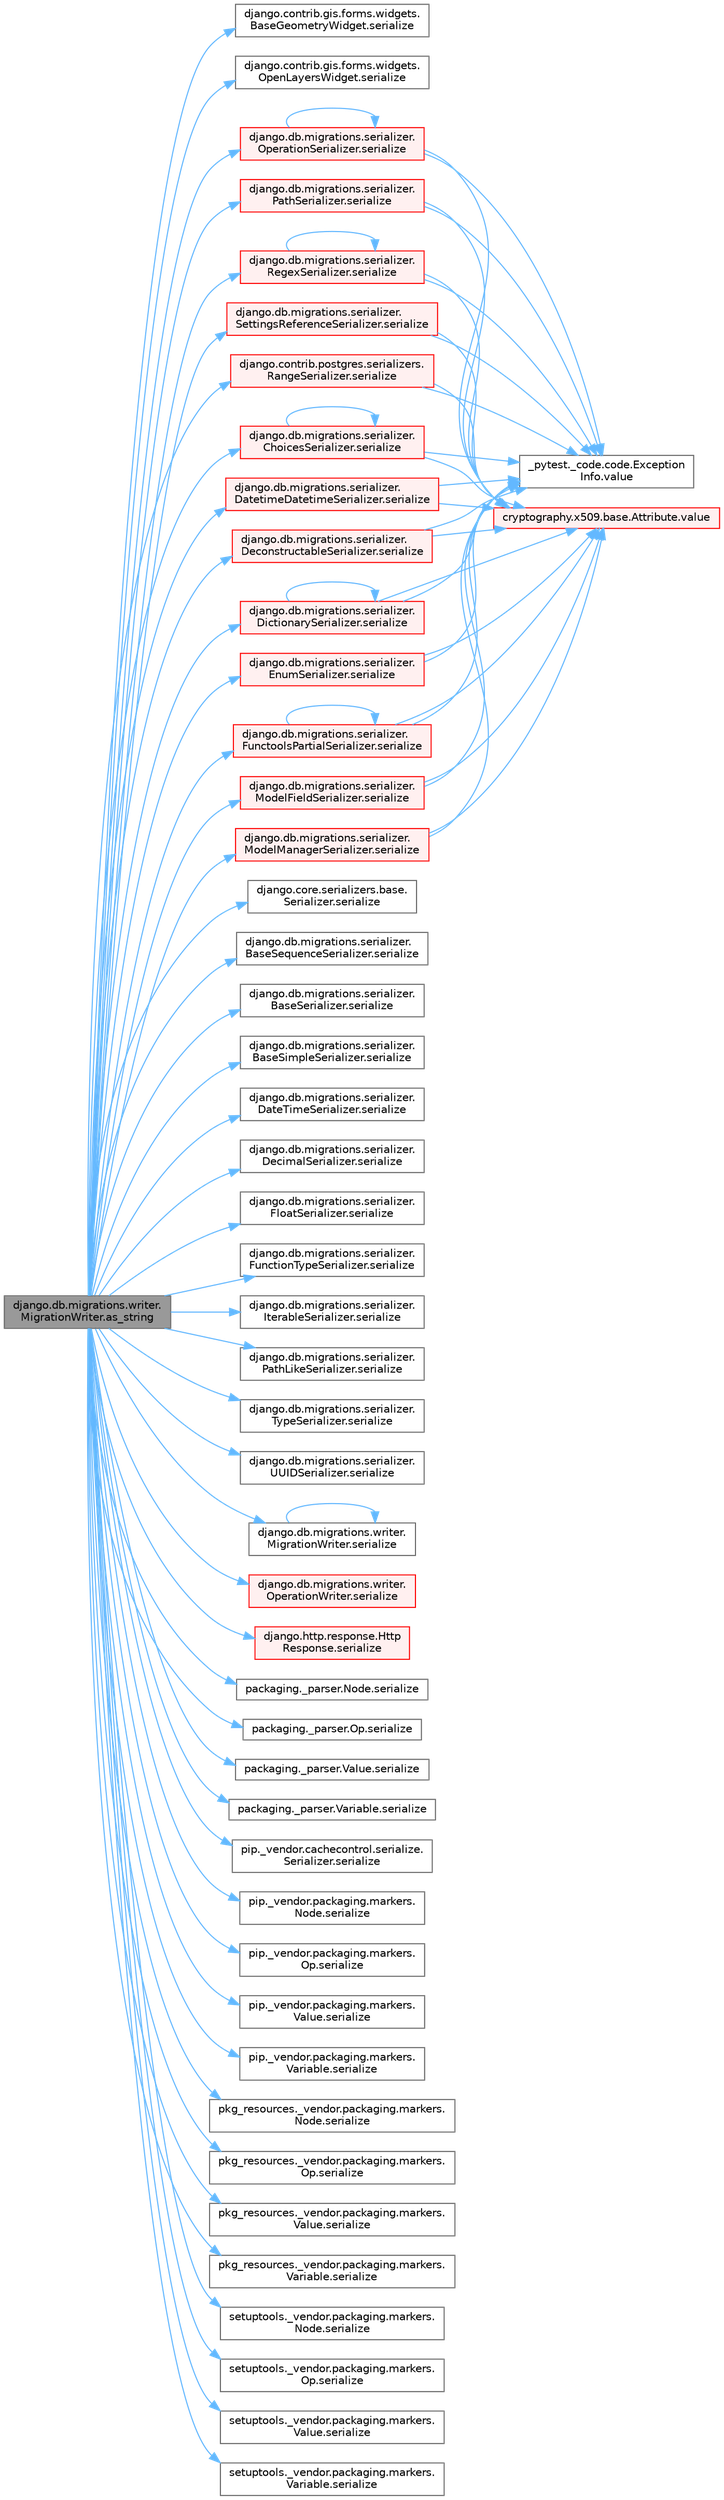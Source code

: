 digraph "django.db.migrations.writer.MigrationWriter.as_string"
{
 // LATEX_PDF_SIZE
  bgcolor="transparent";
  edge [fontname=Helvetica,fontsize=10,labelfontname=Helvetica,labelfontsize=10];
  node [fontname=Helvetica,fontsize=10,shape=box,height=0.2,width=0.4];
  rankdir="LR";
  Node1 [id="Node000001",label="django.db.migrations.writer.\lMigrationWriter.as_string",height=0.2,width=0.4,color="gray40", fillcolor="grey60", style="filled", fontcolor="black",tooltip=" "];
  Node1 -> Node2 [id="edge1_Node000001_Node000002",color="steelblue1",style="solid",tooltip=" "];
  Node2 [id="Node000002",label="django.contrib.gis.forms.widgets.\lBaseGeometryWidget.serialize",height=0.2,width=0.4,color="grey40", fillcolor="white", style="filled",URL="$classdjango_1_1contrib_1_1gis_1_1forms_1_1widgets_1_1_base_geometry_widget.html#af58254e7ea1502747c334b98fd5457ba",tooltip=" "];
  Node1 -> Node3 [id="edge2_Node000001_Node000003",color="steelblue1",style="solid",tooltip=" "];
  Node3 [id="Node000003",label="django.contrib.gis.forms.widgets.\lOpenLayersWidget.serialize",height=0.2,width=0.4,color="grey40", fillcolor="white", style="filled",URL="$classdjango_1_1contrib_1_1gis_1_1forms_1_1widgets_1_1_open_layers_widget.html#a843d6a963d3646471243c34775ac7c26",tooltip=" "];
  Node1 -> Node4 [id="edge3_Node000001_Node000004",color="steelblue1",style="solid",tooltip=" "];
  Node4 [id="Node000004",label="django.contrib.postgres.serializers.\lRangeSerializer.serialize",height=0.2,width=0.4,color="red", fillcolor="#FFF0F0", style="filled",URL="$classdjango_1_1contrib_1_1postgres_1_1serializers_1_1_range_serializer.html#afad32d7bbc5e5989a1a049e0ac0b6750",tooltip=" "];
  Node4 -> Node5 [id="edge4_Node000004_Node000005",color="steelblue1",style="solid",tooltip=" "];
  Node5 [id="Node000005",label="_pytest._code.code.Exception\lInfo.value",height=0.2,width=0.4,color="grey40", fillcolor="white", style="filled",URL="$class__pytest_1_1__code_1_1code_1_1_exception_info.html#a65675b4b4254ece8c2b96f442ffa6a75",tooltip=" "];
  Node4 -> Node6 [id="edge5_Node000004_Node000006",color="steelblue1",style="solid",tooltip=" "];
  Node6 [id="Node000006",label="cryptography.x509.base.Attribute.value",height=0.2,width=0.4,color="red", fillcolor="#FFF0F0", style="filled",URL="$classcryptography_1_1x509_1_1base_1_1_attribute.html#a60472bf1e6c7d1a19111b910c23c097a",tooltip=" "];
  Node1 -> Node4473 [id="edge6_Node000001_Node004473",color="steelblue1",style="solid",tooltip=" "];
  Node4473 [id="Node004473",label="django.core.serializers.base.\lSerializer.serialize",height=0.2,width=0.4,color="grey40", fillcolor="white", style="filled",URL="$classdjango_1_1core_1_1serializers_1_1base_1_1_serializer.html#aa738e444ef296e88ec920a367bc78930",tooltip=" "];
  Node1 -> Node4474 [id="edge7_Node000001_Node004474",color="steelblue1",style="solid",tooltip=" "];
  Node4474 [id="Node004474",label="django.db.migrations.serializer.\lBaseSequenceSerializer.serialize",height=0.2,width=0.4,color="grey40", fillcolor="white", style="filled",URL="$classdjango_1_1db_1_1migrations_1_1serializer_1_1_base_sequence_serializer.html#af41a567824e5715f80142a89e114e675",tooltip=" "];
  Node1 -> Node4475 [id="edge8_Node000001_Node004475",color="steelblue1",style="solid",tooltip=" "];
  Node4475 [id="Node004475",label="django.db.migrations.serializer.\lBaseSerializer.serialize",height=0.2,width=0.4,color="grey40", fillcolor="white", style="filled",URL="$classdjango_1_1db_1_1migrations_1_1serializer_1_1_base_serializer.html#ac03104bb663b7369772339e74dae98fe",tooltip=" "];
  Node1 -> Node4476 [id="edge9_Node000001_Node004476",color="steelblue1",style="solid",tooltip=" "];
  Node4476 [id="Node004476",label="django.db.migrations.serializer.\lBaseSimpleSerializer.serialize",height=0.2,width=0.4,color="grey40", fillcolor="white", style="filled",URL="$classdjango_1_1db_1_1migrations_1_1serializer_1_1_base_simple_serializer.html#ab6305ed81c60978138466e8849fc00e7",tooltip=" "];
  Node1 -> Node4477 [id="edge10_Node000001_Node004477",color="steelblue1",style="solid",tooltip=" "];
  Node4477 [id="Node004477",label="django.db.migrations.serializer.\lChoicesSerializer.serialize",height=0.2,width=0.4,color="red", fillcolor="#FFF0F0", style="filled",URL="$classdjango_1_1db_1_1migrations_1_1serializer_1_1_choices_serializer.html#a2efb6c5c75efbaf01db1bf7eef4fc307",tooltip=" "];
  Node4477 -> Node4477 [id="edge11_Node004477_Node004477",color="steelblue1",style="solid",tooltip=" "];
  Node4477 -> Node5 [id="edge12_Node004477_Node000005",color="steelblue1",style="solid",tooltip=" "];
  Node4477 -> Node6 [id="edge13_Node004477_Node000006",color="steelblue1",style="solid",tooltip=" "];
  Node1 -> Node4478 [id="edge14_Node000001_Node004478",color="steelblue1",style="solid",tooltip=" "];
  Node4478 [id="Node004478",label="django.db.migrations.serializer.\lDatetimeDatetimeSerializer.serialize",height=0.2,width=0.4,color="red", fillcolor="#FFF0F0", style="filled",URL="$classdjango_1_1db_1_1migrations_1_1serializer_1_1_datetime_datetime_serializer.html#ad9cfe436f7daad93c7d56ce09f69db5b",tooltip=" "];
  Node4478 -> Node5 [id="edge15_Node004478_Node000005",color="steelblue1",style="solid",tooltip=" "];
  Node4478 -> Node6 [id="edge16_Node004478_Node000006",color="steelblue1",style="solid",tooltip=" "];
  Node1 -> Node4479 [id="edge17_Node000001_Node004479",color="steelblue1",style="solid",tooltip=" "];
  Node4479 [id="Node004479",label="django.db.migrations.serializer.\lDateTimeSerializer.serialize",height=0.2,width=0.4,color="grey40", fillcolor="white", style="filled",URL="$classdjango_1_1db_1_1migrations_1_1serializer_1_1_date_time_serializer.html#ab2ee8a50959bb5ca62d26bb7bdc83f61",tooltip=" "];
  Node1 -> Node4480 [id="edge18_Node000001_Node004480",color="steelblue1",style="solid",tooltip=" "];
  Node4480 [id="Node004480",label="django.db.migrations.serializer.\lDecimalSerializer.serialize",height=0.2,width=0.4,color="grey40", fillcolor="white", style="filled",URL="$classdjango_1_1db_1_1migrations_1_1serializer_1_1_decimal_serializer.html#aea7db66e6e05a1dfda91cbf6c8e8c5ec",tooltip=" "];
  Node1 -> Node4481 [id="edge19_Node000001_Node004481",color="steelblue1",style="solid",tooltip=" "];
  Node4481 [id="Node004481",label="django.db.migrations.serializer.\lDeconstructableSerializer.serialize",height=0.2,width=0.4,color="red", fillcolor="#FFF0F0", style="filled",URL="$classdjango_1_1db_1_1migrations_1_1serializer_1_1_deconstructable_serializer.html#adea6ca795b2052e80619530dfb5706dd",tooltip=" "];
  Node4481 -> Node5 [id="edge20_Node004481_Node000005",color="steelblue1",style="solid",tooltip=" "];
  Node4481 -> Node6 [id="edge21_Node004481_Node000006",color="steelblue1",style="solid",tooltip=" "];
  Node1 -> Node4483 [id="edge22_Node000001_Node004483",color="steelblue1",style="solid",tooltip=" "];
  Node4483 [id="Node004483",label="django.db.migrations.serializer.\lDictionarySerializer.serialize",height=0.2,width=0.4,color="red", fillcolor="#FFF0F0", style="filled",URL="$classdjango_1_1db_1_1migrations_1_1serializer_1_1_dictionary_serializer.html#a6efaf347fe3e41be93025eb8ea0a2441",tooltip=" "];
  Node4483 -> Node4483 [id="edge23_Node004483_Node004483",color="steelblue1",style="solid",tooltip=" "];
  Node4483 -> Node5 [id="edge24_Node004483_Node000005",color="steelblue1",style="solid",tooltip=" "];
  Node4483 -> Node6 [id="edge25_Node004483_Node000006",color="steelblue1",style="solid",tooltip=" "];
  Node1 -> Node4484 [id="edge26_Node000001_Node004484",color="steelblue1",style="solid",tooltip=" "];
  Node4484 [id="Node004484",label="django.db.migrations.serializer.\lEnumSerializer.serialize",height=0.2,width=0.4,color="red", fillcolor="#FFF0F0", style="filled",URL="$classdjango_1_1db_1_1migrations_1_1serializer_1_1_enum_serializer.html#a223074d6e8bcb82c9fa1b8fc8e3f7e87",tooltip=" "];
  Node4484 -> Node5 [id="edge27_Node004484_Node000005",color="steelblue1",style="solid",tooltip=" "];
  Node4484 -> Node6 [id="edge28_Node004484_Node000006",color="steelblue1",style="solid",tooltip=" "];
  Node1 -> Node4485 [id="edge29_Node000001_Node004485",color="steelblue1",style="solid",tooltip=" "];
  Node4485 [id="Node004485",label="django.db.migrations.serializer.\lFloatSerializer.serialize",height=0.2,width=0.4,color="grey40", fillcolor="white", style="filled",URL="$classdjango_1_1db_1_1migrations_1_1serializer_1_1_float_serializer.html#a34f92ba10301a152381c97c69cf1a171",tooltip=" "];
  Node1 -> Node4486 [id="edge30_Node000001_Node004486",color="steelblue1",style="solid",tooltip=" "];
  Node4486 [id="Node004486",label="django.db.migrations.serializer.\lFunctionTypeSerializer.serialize",height=0.2,width=0.4,color="grey40", fillcolor="white", style="filled",URL="$classdjango_1_1db_1_1migrations_1_1serializer_1_1_function_type_serializer.html#a8e233c266e9d688c8a06c217efcf66eb",tooltip=" "];
  Node1 -> Node4487 [id="edge31_Node000001_Node004487",color="steelblue1",style="solid",tooltip=" "];
  Node4487 [id="Node004487",label="django.db.migrations.serializer.\lFunctoolsPartialSerializer.serialize",height=0.2,width=0.4,color="red", fillcolor="#FFF0F0", style="filled",URL="$classdjango_1_1db_1_1migrations_1_1serializer_1_1_functools_partial_serializer.html#a38fea3933b332865a2f9764065abc410",tooltip=" "];
  Node4487 -> Node4487 [id="edge32_Node004487_Node004487",color="steelblue1",style="solid",tooltip=" "];
  Node4487 -> Node5 [id="edge33_Node004487_Node000005",color="steelblue1",style="solid",tooltip=" "];
  Node4487 -> Node6 [id="edge34_Node004487_Node000006",color="steelblue1",style="solid",tooltip=" "];
  Node1 -> Node4488 [id="edge35_Node000001_Node004488",color="steelblue1",style="solid",tooltip=" "];
  Node4488 [id="Node004488",label="django.db.migrations.serializer.\lIterableSerializer.serialize",height=0.2,width=0.4,color="grey40", fillcolor="white", style="filled",URL="$classdjango_1_1db_1_1migrations_1_1serializer_1_1_iterable_serializer.html#ac5d5982f543ae1f19bcae39d0cf121f2",tooltip=" "];
  Node1 -> Node4489 [id="edge36_Node000001_Node004489",color="steelblue1",style="solid",tooltip=" "];
  Node4489 [id="Node004489",label="django.db.migrations.serializer.\lModelFieldSerializer.serialize",height=0.2,width=0.4,color="red", fillcolor="#FFF0F0", style="filled",URL="$classdjango_1_1db_1_1migrations_1_1serializer_1_1_model_field_serializer.html#a8538a928cedfc1ec63416486a19b75ca",tooltip=" "];
  Node4489 -> Node5 [id="edge37_Node004489_Node000005",color="steelblue1",style="solid",tooltip=" "];
  Node4489 -> Node6 [id="edge38_Node004489_Node000006",color="steelblue1",style="solid",tooltip=" "];
  Node1 -> Node4490 [id="edge39_Node000001_Node004490",color="steelblue1",style="solid",tooltip=" "];
  Node4490 [id="Node004490",label="django.db.migrations.serializer.\lModelManagerSerializer.serialize",height=0.2,width=0.4,color="red", fillcolor="#FFF0F0", style="filled",URL="$classdjango_1_1db_1_1migrations_1_1serializer_1_1_model_manager_serializer.html#a017320a6859dda1fc320da67396777ef",tooltip=" "];
  Node4490 -> Node5 [id="edge40_Node004490_Node000005",color="steelblue1",style="solid",tooltip=" "];
  Node4490 -> Node6 [id="edge41_Node004490_Node000006",color="steelblue1",style="solid",tooltip=" "];
  Node1 -> Node4492 [id="edge42_Node000001_Node004492",color="steelblue1",style="solid",tooltip=" "];
  Node4492 [id="Node004492",label="django.db.migrations.serializer.\lOperationSerializer.serialize",height=0.2,width=0.4,color="red", fillcolor="#FFF0F0", style="filled",URL="$classdjango_1_1db_1_1migrations_1_1serializer_1_1_operation_serializer.html#a4fb6b93ab130462357d2ebde2785e3bb",tooltip=" "];
  Node4492 -> Node4492 [id="edge43_Node004492_Node004492",color="steelblue1",style="solid",tooltip=" "];
  Node4492 -> Node5 [id="edge44_Node004492_Node000005",color="steelblue1",style="solid",tooltip=" "];
  Node4492 -> Node6 [id="edge45_Node004492_Node000006",color="steelblue1",style="solid",tooltip=" "];
  Node1 -> Node4493 [id="edge46_Node000001_Node004493",color="steelblue1",style="solid",tooltip=" "];
  Node4493 [id="Node004493",label="django.db.migrations.serializer.\lPathLikeSerializer.serialize",height=0.2,width=0.4,color="grey40", fillcolor="white", style="filled",URL="$classdjango_1_1db_1_1migrations_1_1serializer_1_1_path_like_serializer.html#a0ed97e61da7ea8b54adf93ded448e871",tooltip=" "];
  Node1 -> Node4494 [id="edge47_Node000001_Node004494",color="steelblue1",style="solid",tooltip=" "];
  Node4494 [id="Node004494",label="django.db.migrations.serializer.\lPathSerializer.serialize",height=0.2,width=0.4,color="red", fillcolor="#FFF0F0", style="filled",URL="$classdjango_1_1db_1_1migrations_1_1serializer_1_1_path_serializer.html#afa5c4cefab0e9e7e5d7637ed9db5acb9",tooltip=" "];
  Node4494 -> Node5 [id="edge48_Node004494_Node000005",color="steelblue1",style="solid",tooltip=" "];
  Node4494 -> Node6 [id="edge49_Node004494_Node000006",color="steelblue1",style="solid",tooltip=" "];
  Node1 -> Node4495 [id="edge50_Node000001_Node004495",color="steelblue1",style="solid",tooltip=" "];
  Node4495 [id="Node004495",label="django.db.migrations.serializer.\lRegexSerializer.serialize",height=0.2,width=0.4,color="red", fillcolor="#FFF0F0", style="filled",URL="$classdjango_1_1db_1_1migrations_1_1serializer_1_1_regex_serializer.html#ac1f6049e18f6ad7e6e3b345529c27e5f",tooltip=" "];
  Node4495 -> Node4495 [id="edge51_Node004495_Node004495",color="steelblue1",style="solid",tooltip=" "];
  Node4495 -> Node5 [id="edge52_Node004495_Node000005",color="steelblue1",style="solid",tooltip=" "];
  Node4495 -> Node6 [id="edge53_Node004495_Node000006",color="steelblue1",style="solid",tooltip=" "];
  Node1 -> Node4496 [id="edge54_Node000001_Node004496",color="steelblue1",style="solid",tooltip=" "];
  Node4496 [id="Node004496",label="django.db.migrations.serializer.\lSettingsReferenceSerializer.serialize",height=0.2,width=0.4,color="red", fillcolor="#FFF0F0", style="filled",URL="$classdjango_1_1db_1_1migrations_1_1serializer_1_1_settings_reference_serializer.html#a497b6b3ecb8c06910dde702ad23c71e2",tooltip=" "];
  Node4496 -> Node5 [id="edge55_Node004496_Node000005",color="steelblue1",style="solid",tooltip=" "];
  Node4496 -> Node6 [id="edge56_Node004496_Node000006",color="steelblue1",style="solid",tooltip=" "];
  Node1 -> Node4497 [id="edge57_Node000001_Node004497",color="steelblue1",style="solid",tooltip=" "];
  Node4497 [id="Node004497",label="django.db.migrations.serializer.\lTypeSerializer.serialize",height=0.2,width=0.4,color="grey40", fillcolor="white", style="filled",URL="$classdjango_1_1db_1_1migrations_1_1serializer_1_1_type_serializer.html#aa71e89802ddad656ccf631e8400be44b",tooltip=" "];
  Node1 -> Node4498 [id="edge58_Node000001_Node004498",color="steelblue1",style="solid",tooltip=" "];
  Node4498 [id="Node004498",label="django.db.migrations.serializer.\lUUIDSerializer.serialize",height=0.2,width=0.4,color="grey40", fillcolor="white", style="filled",URL="$classdjango_1_1db_1_1migrations_1_1serializer_1_1_u_u_i_d_serializer.html#a4654abb9802f56bb82a5f6bbc92de047",tooltip=" "];
  Node1 -> Node4499 [id="edge59_Node000001_Node004499",color="steelblue1",style="solid",tooltip=" "];
  Node4499 [id="Node004499",label="django.db.migrations.writer.\lMigrationWriter.serialize",height=0.2,width=0.4,color="grey40", fillcolor="white", style="filled",URL="$classdjango_1_1db_1_1migrations_1_1writer_1_1_migration_writer.html#a8f7aefda8daf7a233b85eb5484ad5c18",tooltip=" "];
  Node4499 -> Node4499 [id="edge60_Node004499_Node004499",color="steelblue1",style="solid",tooltip=" "];
  Node1 -> Node4500 [id="edge61_Node000001_Node004500",color="steelblue1",style="solid",tooltip=" "];
  Node4500 [id="Node004500",label="django.db.migrations.writer.\lOperationWriter.serialize",height=0.2,width=0.4,color="red", fillcolor="#FFF0F0", style="filled",URL="$classdjango_1_1db_1_1migrations_1_1writer_1_1_operation_writer.html#a866e8d13e1c54a35d74e9a6b0383b2f8",tooltip=" "];
  Node1 -> Node4506 [id="edge62_Node000001_Node004506",color="steelblue1",style="solid",tooltip=" "];
  Node4506 [id="Node004506",label="django.http.response.Http\lResponse.serialize",height=0.2,width=0.4,color="red", fillcolor="#FFF0F0", style="filled",URL="$classdjango_1_1http_1_1response_1_1_http_response.html#aa1b2b4d5715937b2fd07b55a825d2e17",tooltip=" "];
  Node1 -> Node4508 [id="edge63_Node000001_Node004508",color="steelblue1",style="solid",tooltip=" "];
  Node4508 [id="Node004508",label="packaging._parser.Node.serialize",height=0.2,width=0.4,color="grey40", fillcolor="white", style="filled",URL="$classpackaging_1_1__parser_1_1_node.html#accc50942f5691cea818d933034e1c6df",tooltip=" "];
  Node1 -> Node4509 [id="edge64_Node000001_Node004509",color="steelblue1",style="solid",tooltip=" "];
  Node4509 [id="Node004509",label="packaging._parser.Op.serialize",height=0.2,width=0.4,color="grey40", fillcolor="white", style="filled",URL="$classpackaging_1_1__parser_1_1_op.html#a4e13b86174969e7e1f764b0fd1c43abb",tooltip=" "];
  Node1 -> Node4510 [id="edge65_Node000001_Node004510",color="steelblue1",style="solid",tooltip=" "];
  Node4510 [id="Node004510",label="packaging._parser.Value.serialize",height=0.2,width=0.4,color="grey40", fillcolor="white", style="filled",URL="$classpackaging_1_1__parser_1_1_value.html#a88de4eec7be1388e22962a081f74e711",tooltip=" "];
  Node1 -> Node4511 [id="edge66_Node000001_Node004511",color="steelblue1",style="solid",tooltip=" "];
  Node4511 [id="Node004511",label="packaging._parser.Variable.serialize",height=0.2,width=0.4,color="grey40", fillcolor="white", style="filled",URL="$classpackaging_1_1__parser_1_1_variable.html#a9e2a54a08ce9d051951289755b175b59",tooltip=" "];
  Node1 -> Node4512 [id="edge67_Node000001_Node004512",color="steelblue1",style="solid",tooltip=" "];
  Node4512 [id="Node004512",label="pip._vendor.cachecontrol.serialize.\lSerializer.serialize",height=0.2,width=0.4,color="grey40", fillcolor="white", style="filled",URL="$classpip_1_1__vendor_1_1cachecontrol_1_1serialize_1_1_serializer.html#a89a4635d943427dbb6ac8b91fe90b4a4",tooltip=" "];
  Node1 -> Node4513 [id="edge68_Node000001_Node004513",color="steelblue1",style="solid",tooltip=" "];
  Node4513 [id="Node004513",label="pip._vendor.packaging.markers.\lNode.serialize",height=0.2,width=0.4,color="grey40", fillcolor="white", style="filled",URL="$classpip_1_1__vendor_1_1packaging_1_1markers_1_1_node.html#a3fec75e1d30af08b4b9a03726a402efe",tooltip=" "];
  Node1 -> Node4514 [id="edge69_Node000001_Node004514",color="steelblue1",style="solid",tooltip=" "];
  Node4514 [id="Node004514",label="pip._vendor.packaging.markers.\lOp.serialize",height=0.2,width=0.4,color="grey40", fillcolor="white", style="filled",URL="$classpip_1_1__vendor_1_1packaging_1_1markers_1_1_op.html#a7696a2e3e9c6240126810f6047e3417b",tooltip=" "];
  Node1 -> Node4515 [id="edge70_Node000001_Node004515",color="steelblue1",style="solid",tooltip=" "];
  Node4515 [id="Node004515",label="pip._vendor.packaging.markers.\lValue.serialize",height=0.2,width=0.4,color="grey40", fillcolor="white", style="filled",URL="$classpip_1_1__vendor_1_1packaging_1_1markers_1_1_value.html#a1b010d5468da5a69d459488f10fe4905",tooltip=" "];
  Node1 -> Node4516 [id="edge71_Node000001_Node004516",color="steelblue1",style="solid",tooltip=" "];
  Node4516 [id="Node004516",label="pip._vendor.packaging.markers.\lVariable.serialize",height=0.2,width=0.4,color="grey40", fillcolor="white", style="filled",URL="$classpip_1_1__vendor_1_1packaging_1_1markers_1_1_variable.html#adbe75b756d9a0d94793587e173bad91d",tooltip=" "];
  Node1 -> Node4517 [id="edge72_Node000001_Node004517",color="steelblue1",style="solid",tooltip=" "];
  Node4517 [id="Node004517",label="pkg_resources._vendor.packaging.markers.\lNode.serialize",height=0.2,width=0.4,color="grey40", fillcolor="white", style="filled",URL="$classpkg__resources_1_1__vendor_1_1packaging_1_1markers_1_1_node.html#ab14a850b0958364176de53cb2a26d9a6",tooltip=" "];
  Node1 -> Node4518 [id="edge73_Node000001_Node004518",color="steelblue1",style="solid",tooltip=" "];
  Node4518 [id="Node004518",label="pkg_resources._vendor.packaging.markers.\lOp.serialize",height=0.2,width=0.4,color="grey40", fillcolor="white", style="filled",URL="$classpkg__resources_1_1__vendor_1_1packaging_1_1markers_1_1_op.html#aa18b42ac91158c2f27c56996d9fb5118",tooltip=" "];
  Node1 -> Node4519 [id="edge74_Node000001_Node004519",color="steelblue1",style="solid",tooltip=" "];
  Node4519 [id="Node004519",label="pkg_resources._vendor.packaging.markers.\lValue.serialize",height=0.2,width=0.4,color="grey40", fillcolor="white", style="filled",URL="$classpkg__resources_1_1__vendor_1_1packaging_1_1markers_1_1_value.html#ae803660fe69a644647bdc21b549996ab",tooltip=" "];
  Node1 -> Node4520 [id="edge75_Node000001_Node004520",color="steelblue1",style="solid",tooltip=" "];
  Node4520 [id="Node004520",label="pkg_resources._vendor.packaging.markers.\lVariable.serialize",height=0.2,width=0.4,color="grey40", fillcolor="white", style="filled",URL="$classpkg__resources_1_1__vendor_1_1packaging_1_1markers_1_1_variable.html#a44d2a607dccae0c4d6e5fdd2b410e6bf",tooltip=" "];
  Node1 -> Node4521 [id="edge76_Node000001_Node004521",color="steelblue1",style="solid",tooltip=" "];
  Node4521 [id="Node004521",label="setuptools._vendor.packaging.markers.\lNode.serialize",height=0.2,width=0.4,color="grey40", fillcolor="white", style="filled",URL="$classsetuptools_1_1__vendor_1_1packaging_1_1markers_1_1_node.html#a2820c96209bbed92e94c073062ffc69d",tooltip=" "];
  Node1 -> Node4522 [id="edge77_Node000001_Node004522",color="steelblue1",style="solid",tooltip=" "];
  Node4522 [id="Node004522",label="setuptools._vendor.packaging.markers.\lOp.serialize",height=0.2,width=0.4,color="grey40", fillcolor="white", style="filled",URL="$classsetuptools_1_1__vendor_1_1packaging_1_1markers_1_1_op.html#afb7026b2c5a495236a8bc6c567bbb2c1",tooltip=" "];
  Node1 -> Node4523 [id="edge78_Node000001_Node004523",color="steelblue1",style="solid",tooltip=" "];
  Node4523 [id="Node004523",label="setuptools._vendor.packaging.markers.\lValue.serialize",height=0.2,width=0.4,color="grey40", fillcolor="white", style="filled",URL="$classsetuptools_1_1__vendor_1_1packaging_1_1markers_1_1_value.html#ae223b1a5381e942b77da54d2563ecdf7",tooltip=" "];
  Node1 -> Node4524 [id="edge79_Node000001_Node004524",color="steelblue1",style="solid",tooltip=" "];
  Node4524 [id="Node004524",label="setuptools._vendor.packaging.markers.\lVariable.serialize",height=0.2,width=0.4,color="grey40", fillcolor="white", style="filled",URL="$classsetuptools_1_1__vendor_1_1packaging_1_1markers_1_1_variable.html#a4087233f2cc95b0f4416484fba16d00c",tooltip=" "];
}
